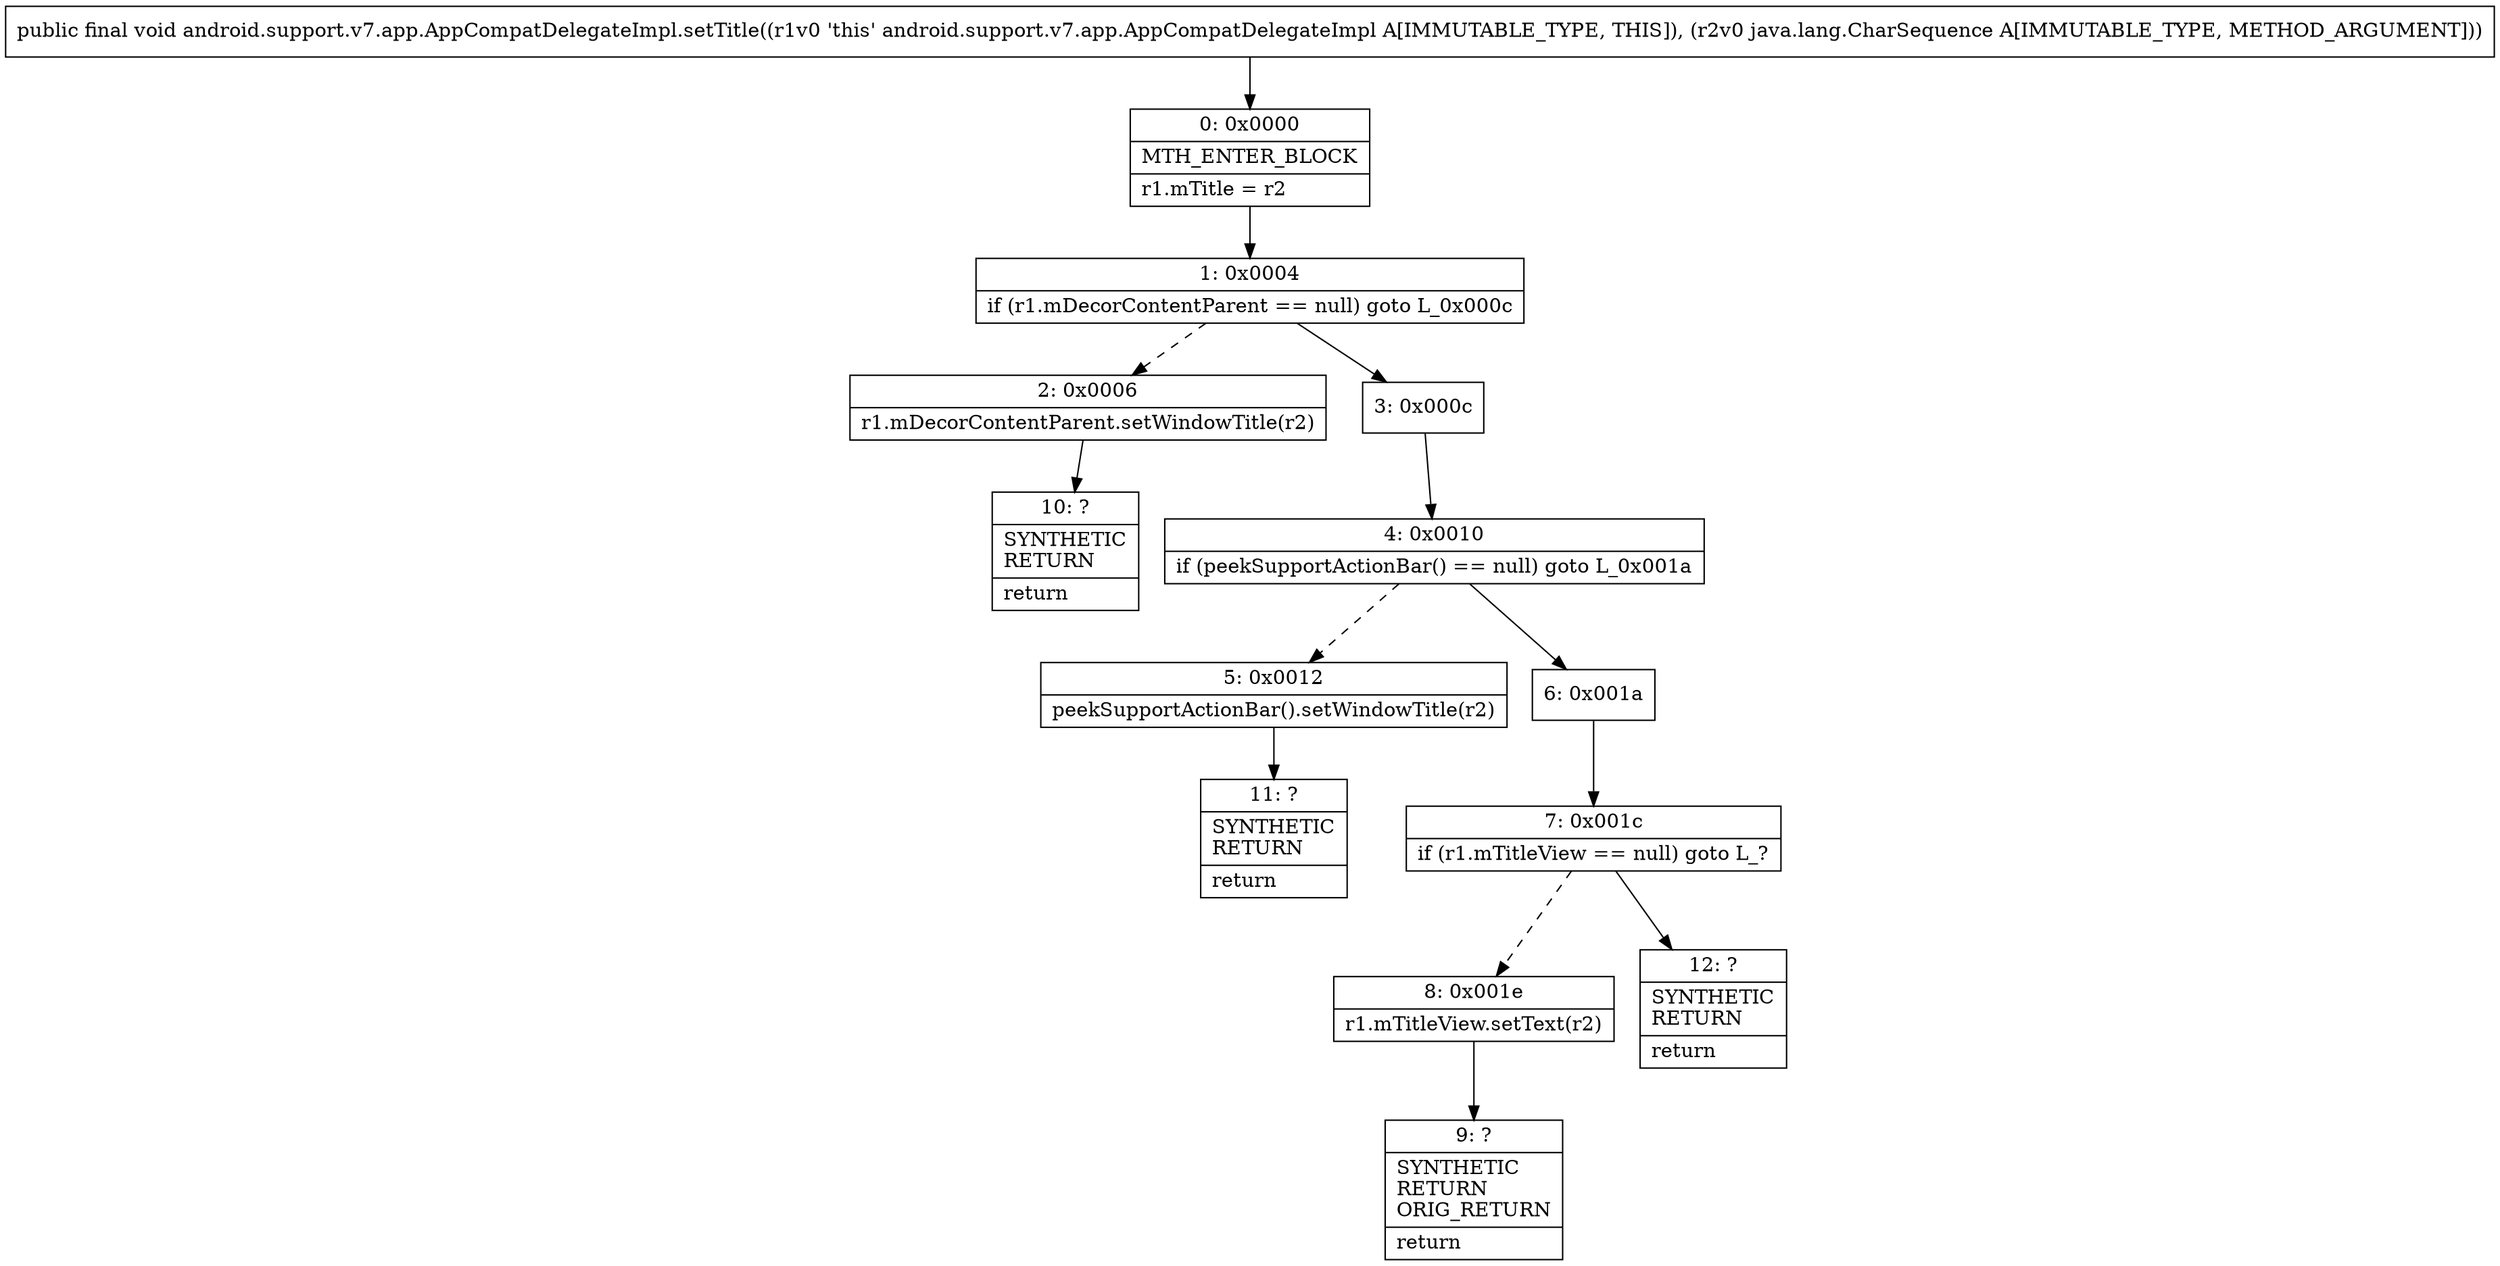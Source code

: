 digraph "CFG forandroid.support.v7.app.AppCompatDelegateImpl.setTitle(Ljava\/lang\/CharSequence;)V" {
Node_0 [shape=record,label="{0\:\ 0x0000|MTH_ENTER_BLOCK\l|r1.mTitle = r2\l}"];
Node_1 [shape=record,label="{1\:\ 0x0004|if (r1.mDecorContentParent == null) goto L_0x000c\l}"];
Node_2 [shape=record,label="{2\:\ 0x0006|r1.mDecorContentParent.setWindowTitle(r2)\l}"];
Node_3 [shape=record,label="{3\:\ 0x000c}"];
Node_4 [shape=record,label="{4\:\ 0x0010|if (peekSupportActionBar() == null) goto L_0x001a\l}"];
Node_5 [shape=record,label="{5\:\ 0x0012|peekSupportActionBar().setWindowTitle(r2)\l}"];
Node_6 [shape=record,label="{6\:\ 0x001a}"];
Node_7 [shape=record,label="{7\:\ 0x001c|if (r1.mTitleView == null) goto L_?\l}"];
Node_8 [shape=record,label="{8\:\ 0x001e|r1.mTitleView.setText(r2)\l}"];
Node_9 [shape=record,label="{9\:\ ?|SYNTHETIC\lRETURN\lORIG_RETURN\l|return\l}"];
Node_10 [shape=record,label="{10\:\ ?|SYNTHETIC\lRETURN\l|return\l}"];
Node_11 [shape=record,label="{11\:\ ?|SYNTHETIC\lRETURN\l|return\l}"];
Node_12 [shape=record,label="{12\:\ ?|SYNTHETIC\lRETURN\l|return\l}"];
MethodNode[shape=record,label="{public final void android.support.v7.app.AppCompatDelegateImpl.setTitle((r1v0 'this' android.support.v7.app.AppCompatDelegateImpl A[IMMUTABLE_TYPE, THIS]), (r2v0 java.lang.CharSequence A[IMMUTABLE_TYPE, METHOD_ARGUMENT])) }"];
MethodNode -> Node_0;
Node_0 -> Node_1;
Node_1 -> Node_2[style=dashed];
Node_1 -> Node_3;
Node_2 -> Node_10;
Node_3 -> Node_4;
Node_4 -> Node_5[style=dashed];
Node_4 -> Node_6;
Node_5 -> Node_11;
Node_6 -> Node_7;
Node_7 -> Node_8[style=dashed];
Node_7 -> Node_12;
Node_8 -> Node_9;
}

